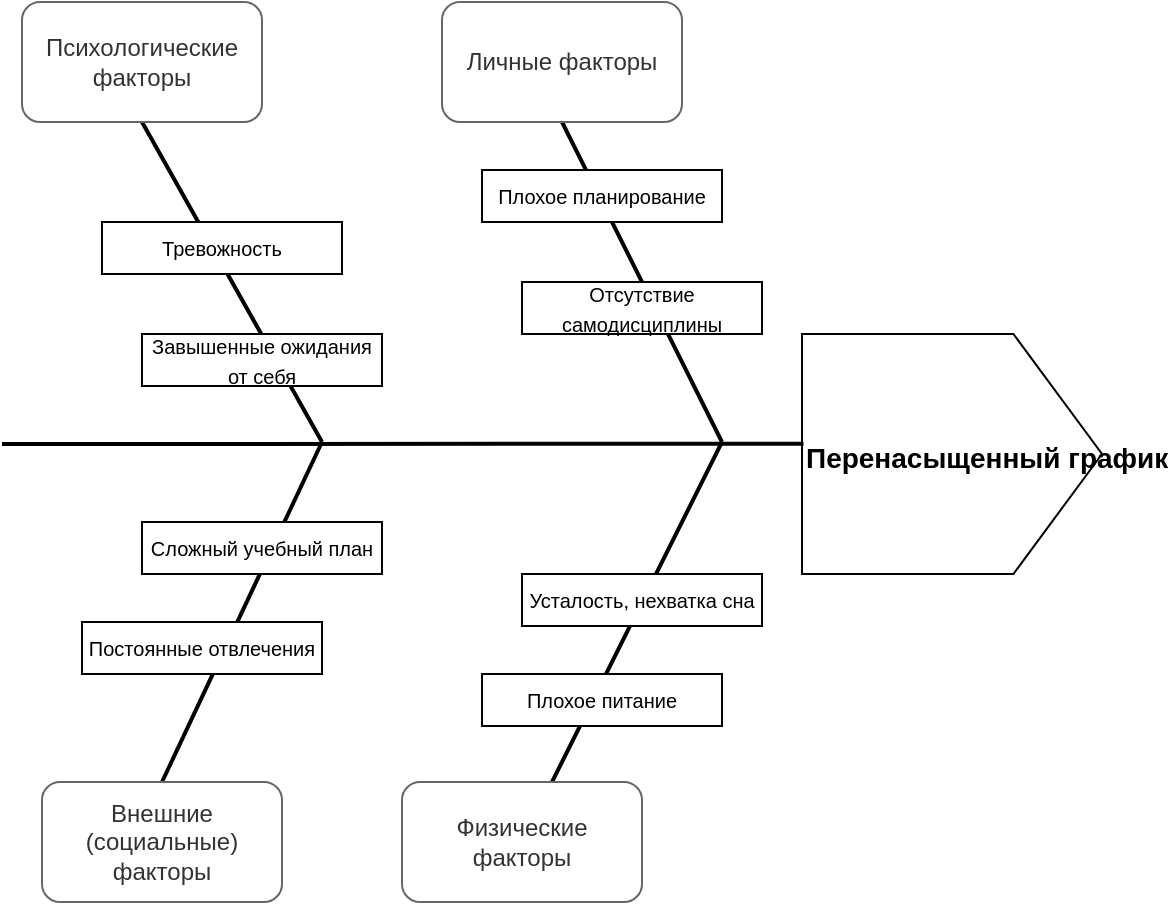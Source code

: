 <mxfile version="27.0.5">
  <diagram name="Страница — 1" id="eAvAqWo9TRAJcgs_wW60">
    <mxGraphModel dx="1633" dy="972" grid="1" gridSize="10" guides="1" tooltips="1" connect="1" arrows="1" fold="1" page="0" pageScale="1" pageWidth="1654" pageHeight="1169" math="0" shadow="0">
      <root>
        <mxCell id="0" />
        <mxCell id="1" parent="0" />
        <mxCell id="YxK3cjh6VIdlDEp903zd-3" value="" style="endArrow=none;html=1;rounded=0;exitX=0.5;exitY=0;exitDx=0;exitDy=0;strokeWidth=2;" parent="1" source="YxK3cjh6VIdlDEp903zd-12" edge="1">
          <mxGeometry width="50" height="50" relative="1" as="geometry">
            <mxPoint x="-333" y="220" as="sourcePoint" />
            <mxPoint x="-200" y="40" as="targetPoint" />
          </mxGeometry>
        </mxCell>
        <mxCell id="YxK3cjh6VIdlDEp903zd-4" value="" style="endArrow=none;html=1;rounded=0;exitX=0.5;exitY=1;exitDx=0;exitDy=0;strokeWidth=2;" parent="1" source="YxK3cjh6VIdlDEp903zd-9" edge="1">
          <mxGeometry width="50" height="50" relative="1" as="geometry">
            <mxPoint x="-277" y="-142" as="sourcePoint" />
            <mxPoint x="-200" y="40" as="targetPoint" />
          </mxGeometry>
        </mxCell>
        <mxCell id="YxK3cjh6VIdlDEp903zd-5" value="" style="endArrow=none;html=1;rounded=0;exitX=0.5;exitY=0;exitDx=0;exitDy=0;strokeWidth=2;" parent="1" edge="1">
          <mxGeometry width="50" height="50" relative="1" as="geometry">
            <mxPoint x="-100" y="240" as="sourcePoint" />
            <mxPoint y="40" as="targetPoint" />
          </mxGeometry>
        </mxCell>
        <mxCell id="YxK3cjh6VIdlDEp903zd-6" value="" style="endArrow=none;html=1;rounded=0;exitX=0.5;exitY=1;exitDx=0;exitDy=0;strokeWidth=2;" parent="1" source="YxK3cjh6VIdlDEp903zd-10" edge="1">
          <mxGeometry width="50" height="50" relative="1" as="geometry">
            <mxPoint x="-97" y="-142" as="sourcePoint" />
            <mxPoint y="40" as="targetPoint" />
          </mxGeometry>
        </mxCell>
        <mxCell id="YxK3cjh6VIdlDEp903zd-9" value="Психологические факторы" style="rounded=1;whiteSpace=wrap;html=1;fillColor=#FFFFFF;fontColor=#333333;strokeColor=#666666;" parent="1" vertex="1">
          <mxGeometry x="-350" y="-180" width="120" height="60" as="geometry" />
        </mxCell>
        <mxCell id="YxK3cjh6VIdlDEp903zd-10" value="Личные факторы" style="rounded=1;whiteSpace=wrap;html=1;fillColor=#FFFFFF;fontColor=#333333;strokeColor=#666666;" parent="1" vertex="1">
          <mxGeometry x="-140" y="-180" width="120" height="60" as="geometry" />
        </mxCell>
        <mxCell id="YxK3cjh6VIdlDEp903zd-12" value="Внешние (социальные) факторы" style="rounded=1;whiteSpace=wrap;html=1;fillColor=#FFFFFF;fontColor=#333333;strokeColor=#666666;" parent="1" vertex="1">
          <mxGeometry x="-340" y="210" width="120" height="60" as="geometry" />
        </mxCell>
        <mxCell id="6Y0pdt_cPUB3Q58gTQsV-6" value="&lt;font style=&quot;font-size: 10px;&quot;&gt;Тревожность&lt;/font&gt;" style="rounded=0;whiteSpace=wrap;html=1;" parent="1" vertex="1">
          <mxGeometry x="-310" y="-70" width="120" height="26" as="geometry" />
        </mxCell>
        <mxCell id="6Y0pdt_cPUB3Q58gTQsV-7" value="&lt;font style=&quot;font-size: 10px;&quot;&gt;Завышенные ожидания от себя&lt;/font&gt;" style="rounded=0;whiteSpace=wrap;html=1;" parent="1" vertex="1">
          <mxGeometry x="-290" y="-14" width="120" height="26" as="geometry" />
        </mxCell>
        <mxCell id="6Y0pdt_cPUB3Q58gTQsV-9" value="&lt;font style=&quot;font-size: 10px;&quot;&gt;Плохое планирование&lt;/font&gt;" style="rounded=0;whiteSpace=wrap;html=1;" parent="1" vertex="1">
          <mxGeometry x="-120" y="-96" width="120" height="26" as="geometry" />
        </mxCell>
        <mxCell id="6Y0pdt_cPUB3Q58gTQsV-10" value="&lt;font style=&quot;font-size: 10px;&quot;&gt;Отсутствие самодисциплины&lt;/font&gt;" style="rounded=0;whiteSpace=wrap;html=1;" parent="1" vertex="1">
          <mxGeometry x="-100" y="-40" width="120" height="26" as="geometry" />
        </mxCell>
        <mxCell id="6Y0pdt_cPUB3Q58gTQsV-31" value="&lt;font style=&quot;font-size: 10px;&quot;&gt;Сложный учебный план&lt;/font&gt;" style="rounded=0;whiteSpace=wrap;html=1;" parent="1" vertex="1">
          <mxGeometry x="-290" y="80" width="120" height="26" as="geometry" />
        </mxCell>
        <mxCell id="6Y0pdt_cPUB3Q58gTQsV-43" value="&lt;h5 style=&quot;text-wrap-mode: wrap; line-height: 1.5; margin: 18.288px 0px 13.716px;&quot;&gt;&lt;font style=&quot;font-size: 14px;&quot;&gt;Перенасыщенный график&lt;/font&gt;&lt;/h5&gt;" style="html=1;shadow=0;dashed=0;align=left;verticalAlign=middle;shape=mxgraph.arrows2.arrow;dy=0;dx=44.3;notch=0;fillColor=#FFFFFF;strokeColor=#000000;" parent="1" vertex="1">
          <mxGeometry x="40" y="-14" width="150" height="120" as="geometry" />
        </mxCell>
        <mxCell id="6Y0pdt_cPUB3Q58gTQsV-45" value="" style="endArrow=none;html=1;rounded=0;fontSize=12;startSize=8;endSize=8;curved=1;entryX=0.005;entryY=0.457;entryDx=0;entryDy=0;entryPerimeter=0;strokeWidth=2;" parent="1" target="6Y0pdt_cPUB3Q58gTQsV-43" edge="1">
          <mxGeometry width="50" height="50" relative="1" as="geometry">
            <mxPoint x="-360" y="41" as="sourcePoint" />
            <mxPoint x="-200" y="-20" as="targetPoint" />
          </mxGeometry>
        </mxCell>
        <mxCell id="dfPlKcH5BgJ4WBQGIArf-1" value="Физические факторы" style="rounded=1;whiteSpace=wrap;html=1;fillColor=#FFFFFF;fontColor=#333333;strokeColor=#666666;" vertex="1" parent="1">
          <mxGeometry x="-160" y="210" width="120" height="60" as="geometry" />
        </mxCell>
        <mxCell id="dfPlKcH5BgJ4WBQGIArf-2" value="&lt;font style=&quot;font-size: 10px;&quot;&gt;Усталость, нехватка сна&lt;/font&gt;" style="rounded=0;whiteSpace=wrap;html=1;" vertex="1" parent="1">
          <mxGeometry x="-100" y="106" width="120" height="26" as="geometry" />
        </mxCell>
        <mxCell id="dfPlKcH5BgJ4WBQGIArf-4" value="&lt;font style=&quot;font-size: 10px;&quot;&gt;Плохое питание&lt;/font&gt;" style="rounded=0;whiteSpace=wrap;html=1;" vertex="1" parent="1">
          <mxGeometry x="-120" y="156" width="120" height="26" as="geometry" />
        </mxCell>
        <mxCell id="dfPlKcH5BgJ4WBQGIArf-8" value="&lt;font style=&quot;font-size: 10px;&quot;&gt;Постоянные отвлечения&lt;/font&gt;" style="rounded=0;whiteSpace=wrap;html=1;" vertex="1" parent="1">
          <mxGeometry x="-320" y="130" width="120" height="26" as="geometry" />
        </mxCell>
      </root>
    </mxGraphModel>
  </diagram>
</mxfile>
